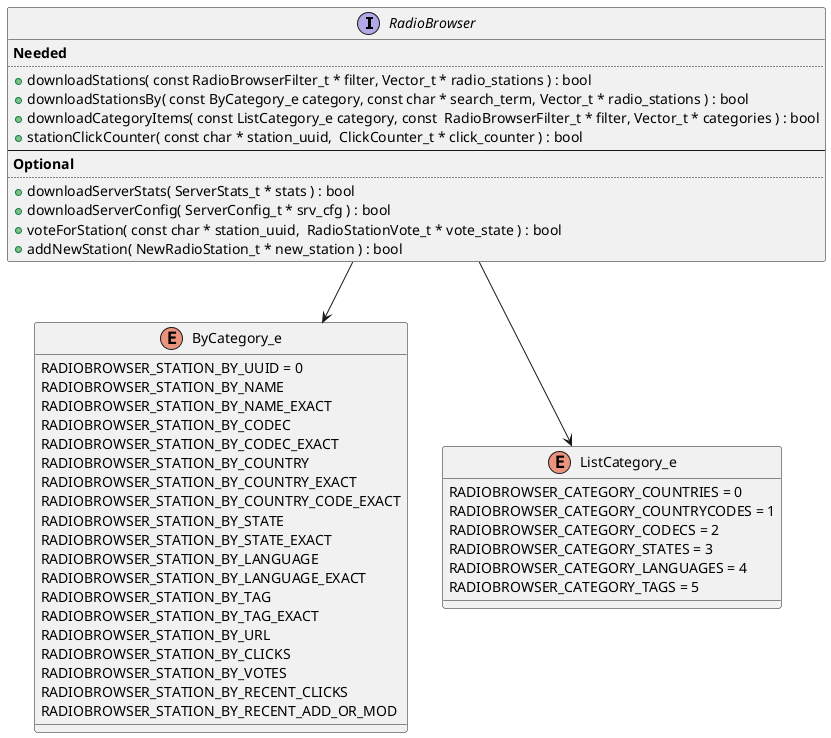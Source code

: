 @startuml
'https://plantuml.com/class-diagram

interface RadioBrowser {
    <b>Needed</b>
    ....
    + downloadStations( const RadioBrowserFilter_t * filter, Vector_t * radio_stations ) : bool
    + downloadStationsBy( const ByCategory_e category, const char * search_term, Vector_t * radio_stations ) : bool
    + downloadCategoryItems( const ListCategory_e category, const  RadioBrowserFilter_t * filter, Vector_t * categories ) : bool
    + stationClickCounter( const char * station_uuid,  ClickCounter_t * click_counter ) : bool
    ----
    <b>Optional</b>
    ....
    + downloadServerStats( ServerStats_t * stats ) : bool
    + downloadServerConfig( ServerConfig_t * srv_cfg ) : bool
    + voteForStation( const char * station_uuid,  RadioStationVote_t * vote_state ) : bool
    + addNewStation( NewRadioStation_t * new_station ) : bool
}

enum ByCategory_e {
    RADIOBROWSER_STATION_BY_UUID = 0
    RADIOBROWSER_STATION_BY_NAME
    RADIOBROWSER_STATION_BY_NAME_EXACT
    RADIOBROWSER_STATION_BY_CODEC
    RADIOBROWSER_STATION_BY_CODEC_EXACT
    RADIOBROWSER_STATION_BY_COUNTRY
    RADIOBROWSER_STATION_BY_COUNTRY_EXACT
    RADIOBROWSER_STATION_BY_COUNTRY_CODE_EXACT
    RADIOBROWSER_STATION_BY_STATE
    RADIOBROWSER_STATION_BY_STATE_EXACT
    RADIOBROWSER_STATION_BY_LANGUAGE
    RADIOBROWSER_STATION_BY_LANGUAGE_EXACT
    RADIOBROWSER_STATION_BY_TAG
    RADIOBROWSER_STATION_BY_TAG_EXACT
    RADIOBROWSER_STATION_BY_URL
    RADIOBROWSER_STATION_BY_CLICKS
    RADIOBROWSER_STATION_BY_VOTES
    RADIOBROWSER_STATION_BY_RECENT_CLICKS
    RADIOBROWSER_STATION_BY_RECENT_ADD_OR_MOD
}

enum ListCategory_e {
    RADIOBROWSER_CATEGORY_COUNTRIES = 0
    RADIOBROWSER_CATEGORY_COUNTRYCODES = 1
    RADIOBROWSER_CATEGORY_CODECS = 2
    RADIOBROWSER_CATEGORY_STATES = 3
    RADIOBROWSER_CATEGORY_LANGUAGES = 4
    RADIOBROWSER_CATEGORY_TAGS = 5
}

RadioBrowser --> ByCategory_e
RadioBrowser --> ListCategory_e
@enduml